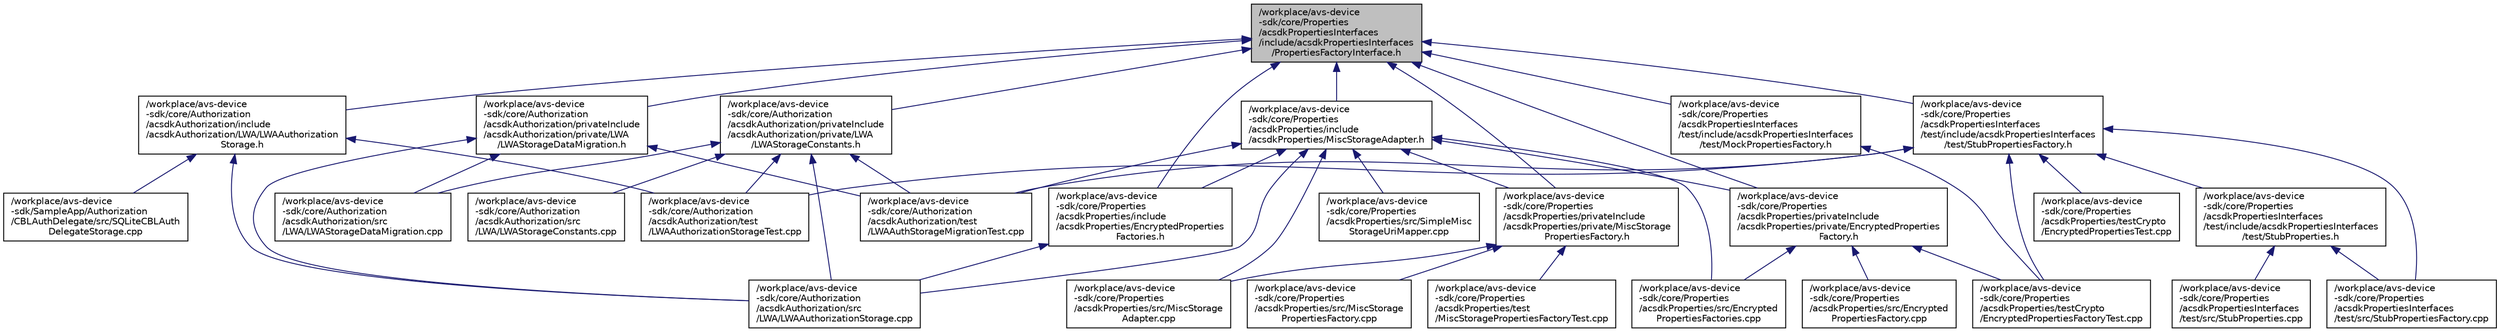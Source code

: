 digraph "/workplace/avs-device-sdk/core/Properties/acsdkPropertiesInterfaces/include/acsdkPropertiesInterfaces/PropertiesFactoryInterface.h"
{
 // LATEX_PDF_SIZE
  edge [fontname="Helvetica",fontsize="10",labelfontname="Helvetica",labelfontsize="10"];
  node [fontname="Helvetica",fontsize="10",shape=record];
  Node1 [label="/workplace/avs-device\l-sdk/core/Properties\l/acsdkPropertiesInterfaces\l/include/acsdkPropertiesInterfaces\l/PropertiesFactoryInterface.h",height=0.2,width=0.4,color="black", fillcolor="grey75", style="filled", fontcolor="black",tooltip=" "];
  Node1 -> Node2 [dir="back",color="midnightblue",fontsize="10",style="solid",fontname="Helvetica"];
  Node2 [label="/workplace/avs-device\l-sdk/core/Authorization\l/acsdkAuthorization/include\l/acsdkAuthorization/LWA/LWAAuthorization\lStorage.h",height=0.2,width=0.4,color="black", fillcolor="white", style="filled",URL="$_l_w_a_authorization_storage_8h.html",tooltip=" "];
  Node2 -> Node3 [dir="back",color="midnightblue",fontsize="10",style="solid",fontname="Helvetica"];
  Node3 [label="/workplace/avs-device\l-sdk/core/Authorization\l/acsdkAuthorization/src\l/LWA/LWAAuthorizationStorage.cpp",height=0.2,width=0.4,color="black", fillcolor="white", style="filled",URL="$_l_w_a_authorization_storage_8cpp.html",tooltip=" "];
  Node2 -> Node4 [dir="back",color="midnightblue",fontsize="10",style="solid",fontname="Helvetica"];
  Node4 [label="/workplace/avs-device\l-sdk/core/Authorization\l/acsdkAuthorization/test\l/LWAAuthorizationStorageTest.cpp",height=0.2,width=0.4,color="black", fillcolor="white", style="filled",URL="$_l_w_a_authorization_storage_test_8cpp.html",tooltip=" "];
  Node2 -> Node5 [dir="back",color="midnightblue",fontsize="10",style="solid",fontname="Helvetica"];
  Node5 [label="/workplace/avs-device\l-sdk/SampleApp/Authorization\l/CBLAuthDelegate/src/SQLiteCBLAuth\lDelegateStorage.cpp",height=0.2,width=0.4,color="black", fillcolor="white", style="filled",URL="$_s_q_lite_c_b_l_auth_delegate_storage_8cpp.html",tooltip=" "];
  Node1 -> Node6 [dir="back",color="midnightblue",fontsize="10",style="solid",fontname="Helvetica"];
  Node6 [label="/workplace/avs-device\l-sdk/core/Authorization\l/acsdkAuthorization/privateInclude\l/acsdkAuthorization/private/LWA\l/LWAStorageConstants.h",height=0.2,width=0.4,color="black", fillcolor="white", style="filled",URL="$_l_w_a_storage_constants_8h.html",tooltip=" "];
  Node6 -> Node3 [dir="back",color="midnightblue",fontsize="10",style="solid",fontname="Helvetica"];
  Node6 -> Node7 [dir="back",color="midnightblue",fontsize="10",style="solid",fontname="Helvetica"];
  Node7 [label="/workplace/avs-device\l-sdk/core/Authorization\l/acsdkAuthorization/src\l/LWA/LWAStorageConstants.cpp",height=0.2,width=0.4,color="black", fillcolor="white", style="filled",URL="$_l_w_a_storage_constants_8cpp.html",tooltip=" "];
  Node6 -> Node8 [dir="back",color="midnightblue",fontsize="10",style="solid",fontname="Helvetica"];
  Node8 [label="/workplace/avs-device\l-sdk/core/Authorization\l/acsdkAuthorization/src\l/LWA/LWAStorageDataMigration.cpp",height=0.2,width=0.4,color="black", fillcolor="white", style="filled",URL="$_l_w_a_storage_data_migration_8cpp.html",tooltip=" "];
  Node6 -> Node4 [dir="back",color="midnightblue",fontsize="10",style="solid",fontname="Helvetica"];
  Node6 -> Node9 [dir="back",color="midnightblue",fontsize="10",style="solid",fontname="Helvetica"];
  Node9 [label="/workplace/avs-device\l-sdk/core/Authorization\l/acsdkAuthorization/test\l/LWAAuthStorageMigrationTest.cpp",height=0.2,width=0.4,color="black", fillcolor="white", style="filled",URL="$_l_w_a_auth_storage_migration_test_8cpp.html",tooltip=" "];
  Node1 -> Node10 [dir="back",color="midnightblue",fontsize="10",style="solid",fontname="Helvetica"];
  Node10 [label="/workplace/avs-device\l-sdk/core/Authorization\l/acsdkAuthorization/privateInclude\l/acsdkAuthorization/private/LWA\l/LWAStorageDataMigration.h",height=0.2,width=0.4,color="black", fillcolor="white", style="filled",URL="$_l_w_a_storage_data_migration_8h.html",tooltip=" "];
  Node10 -> Node3 [dir="back",color="midnightblue",fontsize="10",style="solid",fontname="Helvetica"];
  Node10 -> Node8 [dir="back",color="midnightblue",fontsize="10",style="solid",fontname="Helvetica"];
  Node10 -> Node9 [dir="back",color="midnightblue",fontsize="10",style="solid",fontname="Helvetica"];
  Node1 -> Node11 [dir="back",color="midnightblue",fontsize="10",style="solid",fontname="Helvetica"];
  Node11 [label="/workplace/avs-device\l-sdk/core/Properties\l/acsdkProperties/include\l/acsdkProperties/EncryptedProperties\lFactories.h",height=0.2,width=0.4,color="black", fillcolor="white", style="filled",URL="$_encrypted_properties_factories_8h.html",tooltip=" "];
  Node11 -> Node3 [dir="back",color="midnightblue",fontsize="10",style="solid",fontname="Helvetica"];
  Node1 -> Node12 [dir="back",color="midnightblue",fontsize="10",style="solid",fontname="Helvetica"];
  Node12 [label="/workplace/avs-device\l-sdk/core/Properties\l/acsdkProperties/include\l/acsdkProperties/MiscStorageAdapter.h",height=0.2,width=0.4,color="black", fillcolor="white", style="filled",URL="$_misc_storage_adapter_8h.html",tooltip=" "];
  Node12 -> Node3 [dir="back",color="midnightblue",fontsize="10",style="solid",fontname="Helvetica"];
  Node12 -> Node9 [dir="back",color="midnightblue",fontsize="10",style="solid",fontname="Helvetica"];
  Node12 -> Node11 [dir="back",color="midnightblue",fontsize="10",style="solid",fontname="Helvetica"];
  Node12 -> Node13 [dir="back",color="midnightblue",fontsize="10",style="solid",fontname="Helvetica"];
  Node13 [label="/workplace/avs-device\l-sdk/core/Properties\l/acsdkProperties/privateInclude\l/acsdkProperties/private/EncryptedProperties\lFactory.h",height=0.2,width=0.4,color="black", fillcolor="white", style="filled",URL="$_encrypted_properties_factory_8h.html",tooltip=" "];
  Node13 -> Node14 [dir="back",color="midnightblue",fontsize="10",style="solid",fontname="Helvetica"];
  Node14 [label="/workplace/avs-device\l-sdk/core/Properties\l/acsdkProperties/src/Encrypted\lPropertiesFactories.cpp",height=0.2,width=0.4,color="black", fillcolor="white", style="filled",URL="$_encrypted_properties_factories_8cpp.html",tooltip=" "];
  Node13 -> Node15 [dir="back",color="midnightblue",fontsize="10",style="solid",fontname="Helvetica"];
  Node15 [label="/workplace/avs-device\l-sdk/core/Properties\l/acsdkProperties/src/Encrypted\lPropertiesFactory.cpp",height=0.2,width=0.4,color="black", fillcolor="white", style="filled",URL="$_encrypted_properties_factory_8cpp.html",tooltip=" "];
  Node13 -> Node16 [dir="back",color="midnightblue",fontsize="10",style="solid",fontname="Helvetica"];
  Node16 [label="/workplace/avs-device\l-sdk/core/Properties\l/acsdkProperties/testCrypto\l/EncryptedPropertiesFactoryTest.cpp",height=0.2,width=0.4,color="black", fillcolor="white", style="filled",URL="$_encrypted_properties_factory_test_8cpp.html",tooltip=" "];
  Node12 -> Node17 [dir="back",color="midnightblue",fontsize="10",style="solid",fontname="Helvetica"];
  Node17 [label="/workplace/avs-device\l-sdk/core/Properties\l/acsdkProperties/privateInclude\l/acsdkProperties/private/MiscStorage\lPropertiesFactory.h",height=0.2,width=0.4,color="black", fillcolor="white", style="filled",URL="$_misc_storage_properties_factory_8h.html",tooltip=" "];
  Node17 -> Node18 [dir="back",color="midnightblue",fontsize="10",style="solid",fontname="Helvetica"];
  Node18 [label="/workplace/avs-device\l-sdk/core/Properties\l/acsdkProperties/src/MiscStorage\lAdapter.cpp",height=0.2,width=0.4,color="black", fillcolor="white", style="filled",URL="$_misc_storage_adapter_8cpp.html",tooltip=" "];
  Node17 -> Node19 [dir="back",color="midnightblue",fontsize="10",style="solid",fontname="Helvetica"];
  Node19 [label="/workplace/avs-device\l-sdk/core/Properties\l/acsdkProperties/src/MiscStorage\lPropertiesFactory.cpp",height=0.2,width=0.4,color="black", fillcolor="white", style="filled",URL="$_misc_storage_properties_factory_8cpp.html",tooltip=" "];
  Node17 -> Node20 [dir="back",color="midnightblue",fontsize="10",style="solid",fontname="Helvetica"];
  Node20 [label="/workplace/avs-device\l-sdk/core/Properties\l/acsdkProperties/test\l/MiscStoragePropertiesFactoryTest.cpp",height=0.2,width=0.4,color="black", fillcolor="white", style="filled",URL="$_misc_storage_properties_factory_test_8cpp.html",tooltip=" "];
  Node12 -> Node14 [dir="back",color="midnightblue",fontsize="10",style="solid",fontname="Helvetica"];
  Node12 -> Node18 [dir="back",color="midnightblue",fontsize="10",style="solid",fontname="Helvetica"];
  Node12 -> Node21 [dir="back",color="midnightblue",fontsize="10",style="solid",fontname="Helvetica"];
  Node21 [label="/workplace/avs-device\l-sdk/core/Properties\l/acsdkProperties/src/SimpleMisc\lStorageUriMapper.cpp",height=0.2,width=0.4,color="black", fillcolor="white", style="filled",URL="$_simple_misc_storage_uri_mapper_8cpp.html",tooltip=" "];
  Node1 -> Node13 [dir="back",color="midnightblue",fontsize="10",style="solid",fontname="Helvetica"];
  Node1 -> Node17 [dir="back",color="midnightblue",fontsize="10",style="solid",fontname="Helvetica"];
  Node1 -> Node22 [dir="back",color="midnightblue",fontsize="10",style="solid",fontname="Helvetica"];
  Node22 [label="/workplace/avs-device\l-sdk/core/Properties\l/acsdkPropertiesInterfaces\l/test/include/acsdkPropertiesInterfaces\l/test/MockPropertiesFactory.h",height=0.2,width=0.4,color="black", fillcolor="white", style="filled",URL="$_mock_properties_factory_8h.html",tooltip=" "];
  Node22 -> Node16 [dir="back",color="midnightblue",fontsize="10",style="solid",fontname="Helvetica"];
  Node1 -> Node23 [dir="back",color="midnightblue",fontsize="10",style="solid",fontname="Helvetica"];
  Node23 [label="/workplace/avs-device\l-sdk/core/Properties\l/acsdkPropertiesInterfaces\l/test/include/acsdkPropertiesInterfaces\l/test/StubPropertiesFactory.h",height=0.2,width=0.4,color="black", fillcolor="white", style="filled",URL="$_stub_properties_factory_8h.html",tooltip=" "];
  Node23 -> Node4 [dir="back",color="midnightblue",fontsize="10",style="solid",fontname="Helvetica"];
  Node23 -> Node9 [dir="back",color="midnightblue",fontsize="10",style="solid",fontname="Helvetica"];
  Node23 -> Node16 [dir="back",color="midnightblue",fontsize="10",style="solid",fontname="Helvetica"];
  Node23 -> Node24 [dir="back",color="midnightblue",fontsize="10",style="solid",fontname="Helvetica"];
  Node24 [label="/workplace/avs-device\l-sdk/core/Properties\l/acsdkProperties/testCrypto\l/EncryptedPropertiesTest.cpp",height=0.2,width=0.4,color="black", fillcolor="white", style="filled",URL="$_encrypted_properties_test_8cpp.html",tooltip=" "];
  Node23 -> Node25 [dir="back",color="midnightblue",fontsize="10",style="solid",fontname="Helvetica"];
  Node25 [label="/workplace/avs-device\l-sdk/core/Properties\l/acsdkPropertiesInterfaces\l/test/include/acsdkPropertiesInterfaces\l/test/StubProperties.h",height=0.2,width=0.4,color="black", fillcolor="white", style="filled",URL="$_stub_properties_8h.html",tooltip=" "];
  Node25 -> Node26 [dir="back",color="midnightblue",fontsize="10",style="solid",fontname="Helvetica"];
  Node26 [label="/workplace/avs-device\l-sdk/core/Properties\l/acsdkPropertiesInterfaces\l/test/src/StubProperties.cpp",height=0.2,width=0.4,color="black", fillcolor="white", style="filled",URL="$_stub_properties_8cpp.html",tooltip=" "];
  Node25 -> Node27 [dir="back",color="midnightblue",fontsize="10",style="solid",fontname="Helvetica"];
  Node27 [label="/workplace/avs-device\l-sdk/core/Properties\l/acsdkPropertiesInterfaces\l/test/src/StubPropertiesFactory.cpp",height=0.2,width=0.4,color="black", fillcolor="white", style="filled",URL="$_stub_properties_factory_8cpp.html",tooltip=" "];
  Node23 -> Node27 [dir="back",color="midnightblue",fontsize="10",style="solid",fontname="Helvetica"];
}
